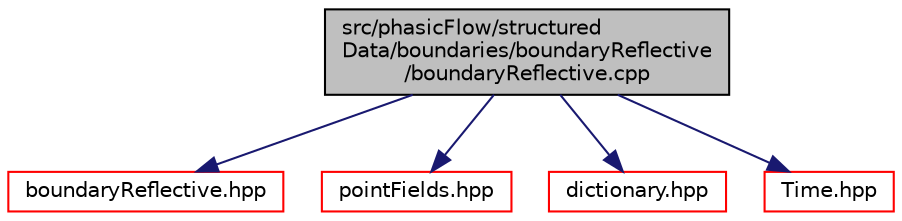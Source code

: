 digraph "src/phasicFlow/structuredData/boundaries/boundaryReflective/boundaryReflective.cpp"
{
 // LATEX_PDF_SIZE
  edge [fontname="Helvetica",fontsize="10",labelfontname="Helvetica",labelfontsize="10"];
  node [fontname="Helvetica",fontsize="10",shape=record];
  Node1 [label="src/phasicFlow/structured\lData/boundaries/boundaryReflective\l/boundaryReflective.cpp",height=0.2,width=0.4,color="black", fillcolor="grey75", style="filled", fontcolor="black",tooltip=" "];
  Node1 -> Node2 [color="midnightblue",fontsize="10",style="solid",fontname="Helvetica"];
  Node2 [label="boundaryReflective.hpp",height=0.2,width=0.4,color="red", fillcolor="white", style="filled",URL="$boundaryReflective_8hpp.html",tooltip=" "];
  Node1 -> Node104 [color="midnightblue",fontsize="10",style="solid",fontname="Helvetica"];
  Node104 [label="pointFields.hpp",height=0.2,width=0.4,color="red", fillcolor="white", style="filled",URL="$pointFields_8hpp.html",tooltip=" "];
  Node1 -> Node123 [color="midnightblue",fontsize="10",style="solid",fontname="Helvetica"];
  Node123 [label="dictionary.hpp",height=0.2,width=0.4,color="red", fillcolor="white", style="filled",URL="$dictionary_8hpp.html",tooltip=" "];
  Node1 -> Node155 [color="midnightblue",fontsize="10",style="solid",fontname="Helvetica"];
  Node155 [label="Time.hpp",height=0.2,width=0.4,color="red", fillcolor="white", style="filled",URL="$Time_8hpp.html",tooltip=" "];
}
